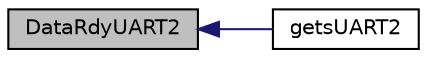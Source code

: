 digraph "DataRdyUART2"
{
  edge [fontname="Helvetica",fontsize="10",labelfontname="Helvetica",labelfontsize="10"];
  node [fontname="Helvetica",fontsize="10",shape=record];
  rankdir="LR";
  Node1 [label="DataRdyUART2",height=0.2,width=0.4,color="black", fillcolor="grey75", style="filled", fontcolor="black"];
  Node1 -> Node2 [dir="back",color="midnightblue",fontsize="10",style="solid",fontname="Helvetica"];
  Node2 [label="getsUART2",height=0.2,width=0.4,color="black", fillcolor="white", style="filled",URL="$_u_a_r_t_8c.html#ac4064064ee1fe206d2141485a0e80847"];
}
